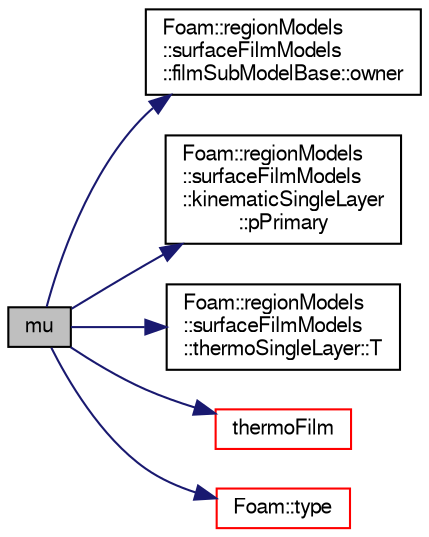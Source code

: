 digraph "mu"
{
  bgcolor="transparent";
  edge [fontname="FreeSans",fontsize="10",labelfontname="FreeSans",labelfontsize="10"];
  node [fontname="FreeSans",fontsize="10",shape=record];
  rankdir="LR";
  Node1164 [label="mu",height=0.2,width=0.4,color="black", fillcolor="grey75", style="filled", fontcolor="black"];
  Node1164 -> Node1165 [color="midnightblue",fontsize="10",style="solid",fontname="FreeSans"];
  Node1165 [label="Foam::regionModels\l::surfaceFilmModels\l::filmSubModelBase::owner",height=0.2,width=0.4,color="black",URL="$a29050.html#a9002aeea87356bb78bf0dabcf1f745d8",tooltip="Return const access to the owner surface film model. "];
  Node1164 -> Node1166 [color="midnightblue",fontsize="10",style="solid",fontname="FreeSans"];
  Node1166 [label="Foam::regionModels\l::surfaceFilmModels\l::kinematicSingleLayer\l::pPrimary",height=0.2,width=0.4,color="black",URL="$a29042.html#ae516893af7107592d00c2d7dd424c799",tooltip="Pressure / [Pa]. "];
  Node1164 -> Node1167 [color="midnightblue",fontsize="10",style="solid",fontname="FreeSans"];
  Node1167 [label="Foam::regionModels\l::surfaceFilmModels\l::thermoSingleLayer::T",height=0.2,width=0.4,color="black",URL="$a29182.html#a4cdc587a2b31f4bae995d375d3e9aeab",tooltip="Return the film mean temperature [K]. "];
  Node1164 -> Node1168 [color="midnightblue",fontsize="10",style="solid",fontname="FreeSans"];
  Node1168 [label="thermoFilm",height=0.2,width=0.4,color="red",URL="$a29066.html#a0147da7db80761ef000c09159b8d6149",tooltip="Return a reference to a thermo film. "];
  Node1164 -> Node1216 [color="midnightblue",fontsize="10",style="solid",fontname="FreeSans"];
  Node1216 [label="Foam::type",height=0.2,width=0.4,color="red",URL="$a21124.html#aec48583af672626378f501eb9fc32cd1",tooltip="Return the file type: DIRECTORY or FILE. "];
}
